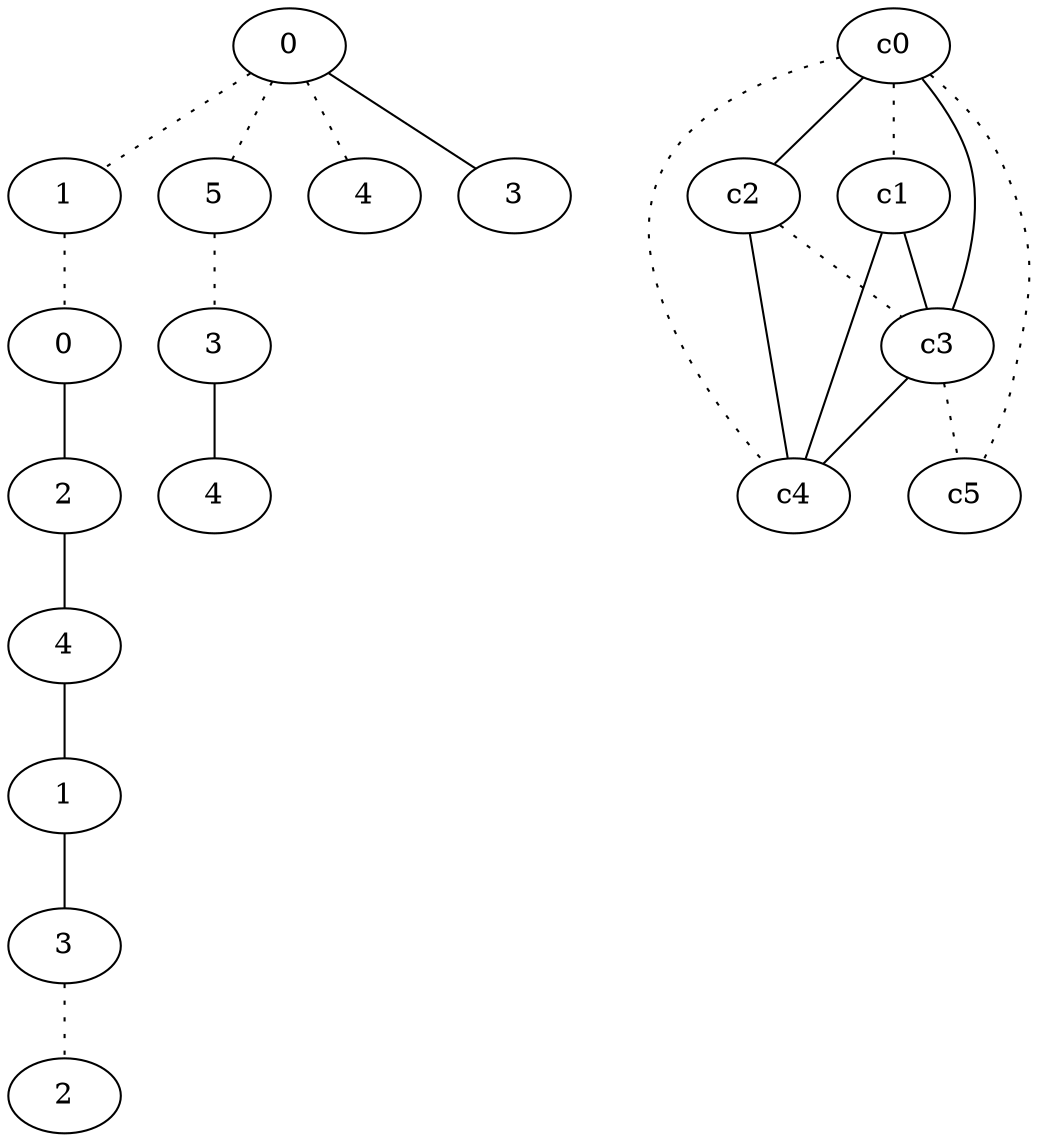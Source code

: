graph {
a0[label=0];
a1[label=1];
a2[label=0];
a3[label=2];
a4[label=4];
a5[label=1];
a6[label=3];
a7[label=2];
a8[label=5];
a9[label=3];
a10[label=4];
a11[label=4];
a12[label=3];
a0 -- a1 [style=dotted];
a0 -- a8 [style=dotted];
a0 -- a11 [style=dotted];
a0 -- a12;
a1 -- a2 [style=dotted];
a2 -- a3;
a3 -- a4;
a4 -- a5;
a5 -- a6;
a6 -- a7 [style=dotted];
a8 -- a9 [style=dotted];
a9 -- a10;
c0 -- c1 [style=dotted];
c0 -- c2;
c0 -- c3;
c0 -- c4 [style=dotted];
c0 -- c5 [style=dotted];
c1 -- c3;
c1 -- c4;
c2 -- c3 [style=dotted];
c2 -- c4;
c3 -- c4;
c3 -- c5 [style=dotted];
}
